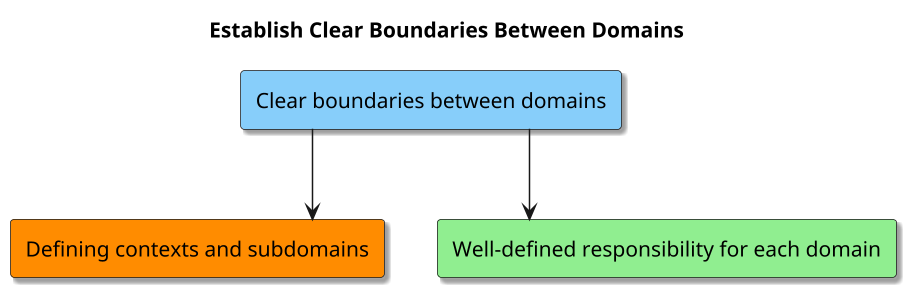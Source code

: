 @startuml
title Establish Clear Boundaries Between Domains
scale 1.5
skinparam Shadowing true
skinparam linetype ortho

rectangle "Clear boundaries between domains" as C #LightSkyBlue
rectangle "Defining contexts and subdomains" as D #Darkorange
rectangle "Well-defined responsibility for each domain" as W #LightGreen

C --> D
C --> W

@enduml